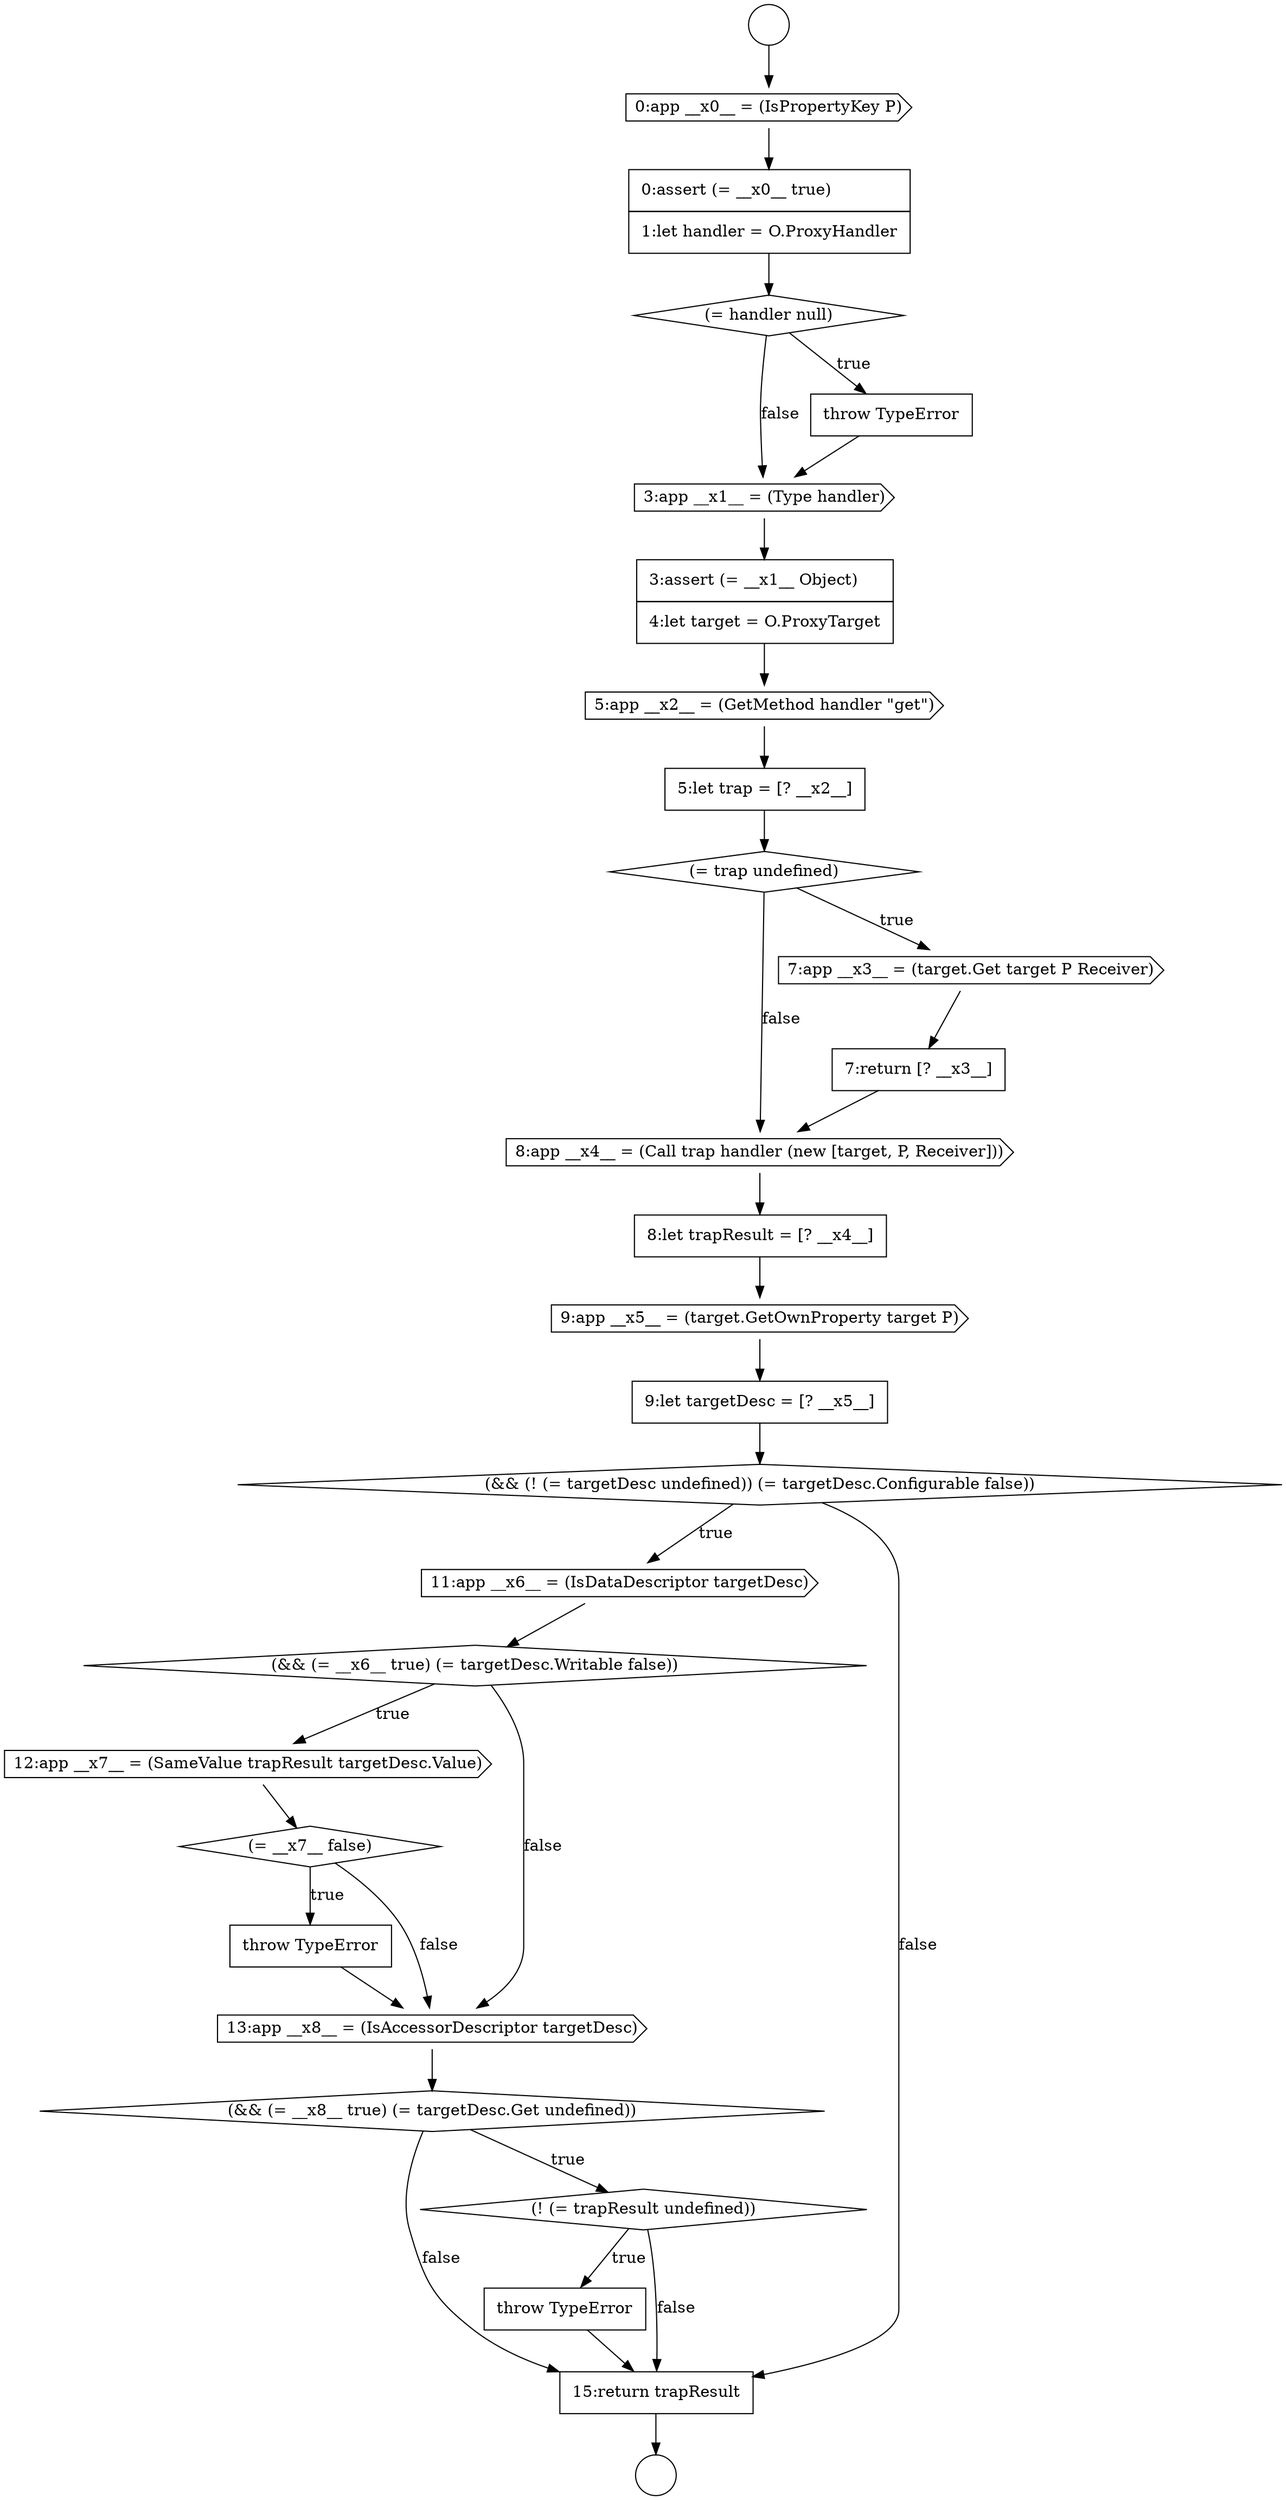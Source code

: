 digraph {
  node3072 [shape=diamond, label=<<font color="black">(&amp;&amp; (! (= targetDesc undefined)) (= targetDesc.Configurable false))</font>> color="black" fillcolor="white" style=filled]
  node3061 [shape=cds, label=<<font color="black">3:app __x1__ = (Type handler)</font>> color="black" fillcolor="white" style=filled]
  node3075 [shape=cds, label=<<font color="black">12:app __x7__ = (SameValue trapResult targetDesc.Value)</font>> color="black" fillcolor="white" style=filled]
  node3068 [shape=cds, label=<<font color="black">8:app __x4__ = (Call trap handler (new [target, P, Receiver]))</font>> color="black" fillcolor="white" style=filled]
  node3069 [shape=none, margin=0, label=<<font color="black">
    <table border="0" cellborder="1" cellspacing="0" cellpadding="10">
      <tr><td align="left">8:let trapResult = [? __x4__]</td></tr>
    </table>
  </font>> color="black" fillcolor="white" style=filled]
  node3065 [shape=diamond, label=<<font color="black">(= trap undefined)</font>> color="black" fillcolor="white" style=filled]
  node3079 [shape=diamond, label=<<font color="black">(&amp;&amp; (= __x8__ true) (= targetDesc.Get undefined))</font>> color="black" fillcolor="white" style=filled]
  node3077 [shape=none, margin=0, label=<<font color="black">
    <table border="0" cellborder="1" cellspacing="0" cellpadding="10">
      <tr><td align="left">throw TypeError</td></tr>
    </table>
  </font>> color="black" fillcolor="white" style=filled]
  node3066 [shape=cds, label=<<font color="black">7:app __x3__ = (target.Get target P Receiver)</font>> color="black" fillcolor="white" style=filled]
  node3071 [shape=none, margin=0, label=<<font color="black">
    <table border="0" cellborder="1" cellspacing="0" cellpadding="10">
      <tr><td align="left">9:let targetDesc = [? __x5__]</td></tr>
    </table>
  </font>> color="black" fillcolor="white" style=filled]
  node3062 [shape=none, margin=0, label=<<font color="black">
    <table border="0" cellborder="1" cellspacing="0" cellpadding="10">
      <tr><td align="left">3:assert (= __x1__ Object)</td></tr>
      <tr><td align="left">4:let target = O.ProxyTarget</td></tr>
    </table>
  </font>> color="black" fillcolor="white" style=filled]
  node3078 [shape=cds, label=<<font color="black">13:app __x8__ = (IsAccessorDescriptor targetDesc)</font>> color="black" fillcolor="white" style=filled]
  node3060 [shape=none, margin=0, label=<<font color="black">
    <table border="0" cellborder="1" cellspacing="0" cellpadding="10">
      <tr><td align="left">throw TypeError</td></tr>
    </table>
  </font>> color="black" fillcolor="white" style=filled]
  node3059 [shape=diamond, label=<<font color="black">(= handler null)</font>> color="black" fillcolor="white" style=filled]
  node3064 [shape=none, margin=0, label=<<font color="black">
    <table border="0" cellborder="1" cellspacing="0" cellpadding="10">
      <tr><td align="left">5:let trap = [? __x2__]</td></tr>
    </table>
  </font>> color="black" fillcolor="white" style=filled]
  node3074 [shape=diamond, label=<<font color="black">(&amp;&amp; (= __x6__ true) (= targetDesc.Writable false))</font>> color="black" fillcolor="white" style=filled]
  node3070 [shape=cds, label=<<font color="black">9:app __x5__ = (target.GetOwnProperty target P)</font>> color="black" fillcolor="white" style=filled]
  node3081 [shape=none, margin=0, label=<<font color="black">
    <table border="0" cellborder="1" cellspacing="0" cellpadding="10">
      <tr><td align="left">throw TypeError</td></tr>
    </table>
  </font>> color="black" fillcolor="white" style=filled]
  node3055 [shape=circle label=" " color="black" fillcolor="white" style=filled]
  node3073 [shape=cds, label=<<font color="black">11:app __x6__ = (IsDataDescriptor targetDesc)</font>> color="black" fillcolor="white" style=filled]
  node3082 [shape=none, margin=0, label=<<font color="black">
    <table border="0" cellborder="1" cellspacing="0" cellpadding="10">
      <tr><td align="left">15:return trapResult</td></tr>
    </table>
  </font>> color="black" fillcolor="white" style=filled]
  node3058 [shape=none, margin=0, label=<<font color="black">
    <table border="0" cellborder="1" cellspacing="0" cellpadding="10">
      <tr><td align="left">0:assert (= __x0__ true)</td></tr>
      <tr><td align="left">1:let handler = O.ProxyHandler</td></tr>
    </table>
  </font>> color="black" fillcolor="white" style=filled]
  node3080 [shape=diamond, label=<<font color="black">(! (= trapResult undefined))</font>> color="black" fillcolor="white" style=filled]
  node3063 [shape=cds, label=<<font color="black">5:app __x2__ = (GetMethod handler &quot;get&quot;)</font>> color="black" fillcolor="white" style=filled]
  node3067 [shape=none, margin=0, label=<<font color="black">
    <table border="0" cellborder="1" cellspacing="0" cellpadding="10">
      <tr><td align="left">7:return [? __x3__]</td></tr>
    </table>
  </font>> color="black" fillcolor="white" style=filled]
  node3056 [shape=circle label=" " color="black" fillcolor="white" style=filled]
  node3057 [shape=cds, label=<<font color="black">0:app __x0__ = (IsPropertyKey P)</font>> color="black" fillcolor="white" style=filled]
  node3076 [shape=diamond, label=<<font color="black">(= __x7__ false)</font>> color="black" fillcolor="white" style=filled]
  node3069 -> node3070 [ color="black"]
  node3059 -> node3060 [label=<<font color="black">true</font>> color="black"]
  node3059 -> node3061 [label=<<font color="black">false</font>> color="black"]
  node3065 -> node3066 [label=<<font color="black">true</font>> color="black"]
  node3065 -> node3068 [label=<<font color="black">false</font>> color="black"]
  node3066 -> node3067 [ color="black"]
  node3067 -> node3068 [ color="black"]
  node3075 -> node3076 [ color="black"]
  node3058 -> node3059 [ color="black"]
  node3063 -> node3064 [ color="black"]
  node3061 -> node3062 [ color="black"]
  node3077 -> node3078 [ color="black"]
  node3064 -> node3065 [ color="black"]
  node3079 -> node3080 [label=<<font color="black">true</font>> color="black"]
  node3079 -> node3082 [label=<<font color="black">false</font>> color="black"]
  node3060 -> node3061 [ color="black"]
  node3081 -> node3082 [ color="black"]
  node3076 -> node3077 [label=<<font color="black">true</font>> color="black"]
  node3076 -> node3078 [label=<<font color="black">false</font>> color="black"]
  node3068 -> node3069 [ color="black"]
  node3080 -> node3081 [label=<<font color="black">true</font>> color="black"]
  node3080 -> node3082 [label=<<font color="black">false</font>> color="black"]
  node3074 -> node3075 [label=<<font color="black">true</font>> color="black"]
  node3074 -> node3078 [label=<<font color="black">false</font>> color="black"]
  node3078 -> node3079 [ color="black"]
  node3062 -> node3063 [ color="black"]
  node3073 -> node3074 [ color="black"]
  node3055 -> node3057 [ color="black"]
  node3072 -> node3073 [label=<<font color="black">true</font>> color="black"]
  node3072 -> node3082 [label=<<font color="black">false</font>> color="black"]
  node3070 -> node3071 [ color="black"]
  node3082 -> node3056 [ color="black"]
  node3057 -> node3058 [ color="black"]
  node3071 -> node3072 [ color="black"]
}
